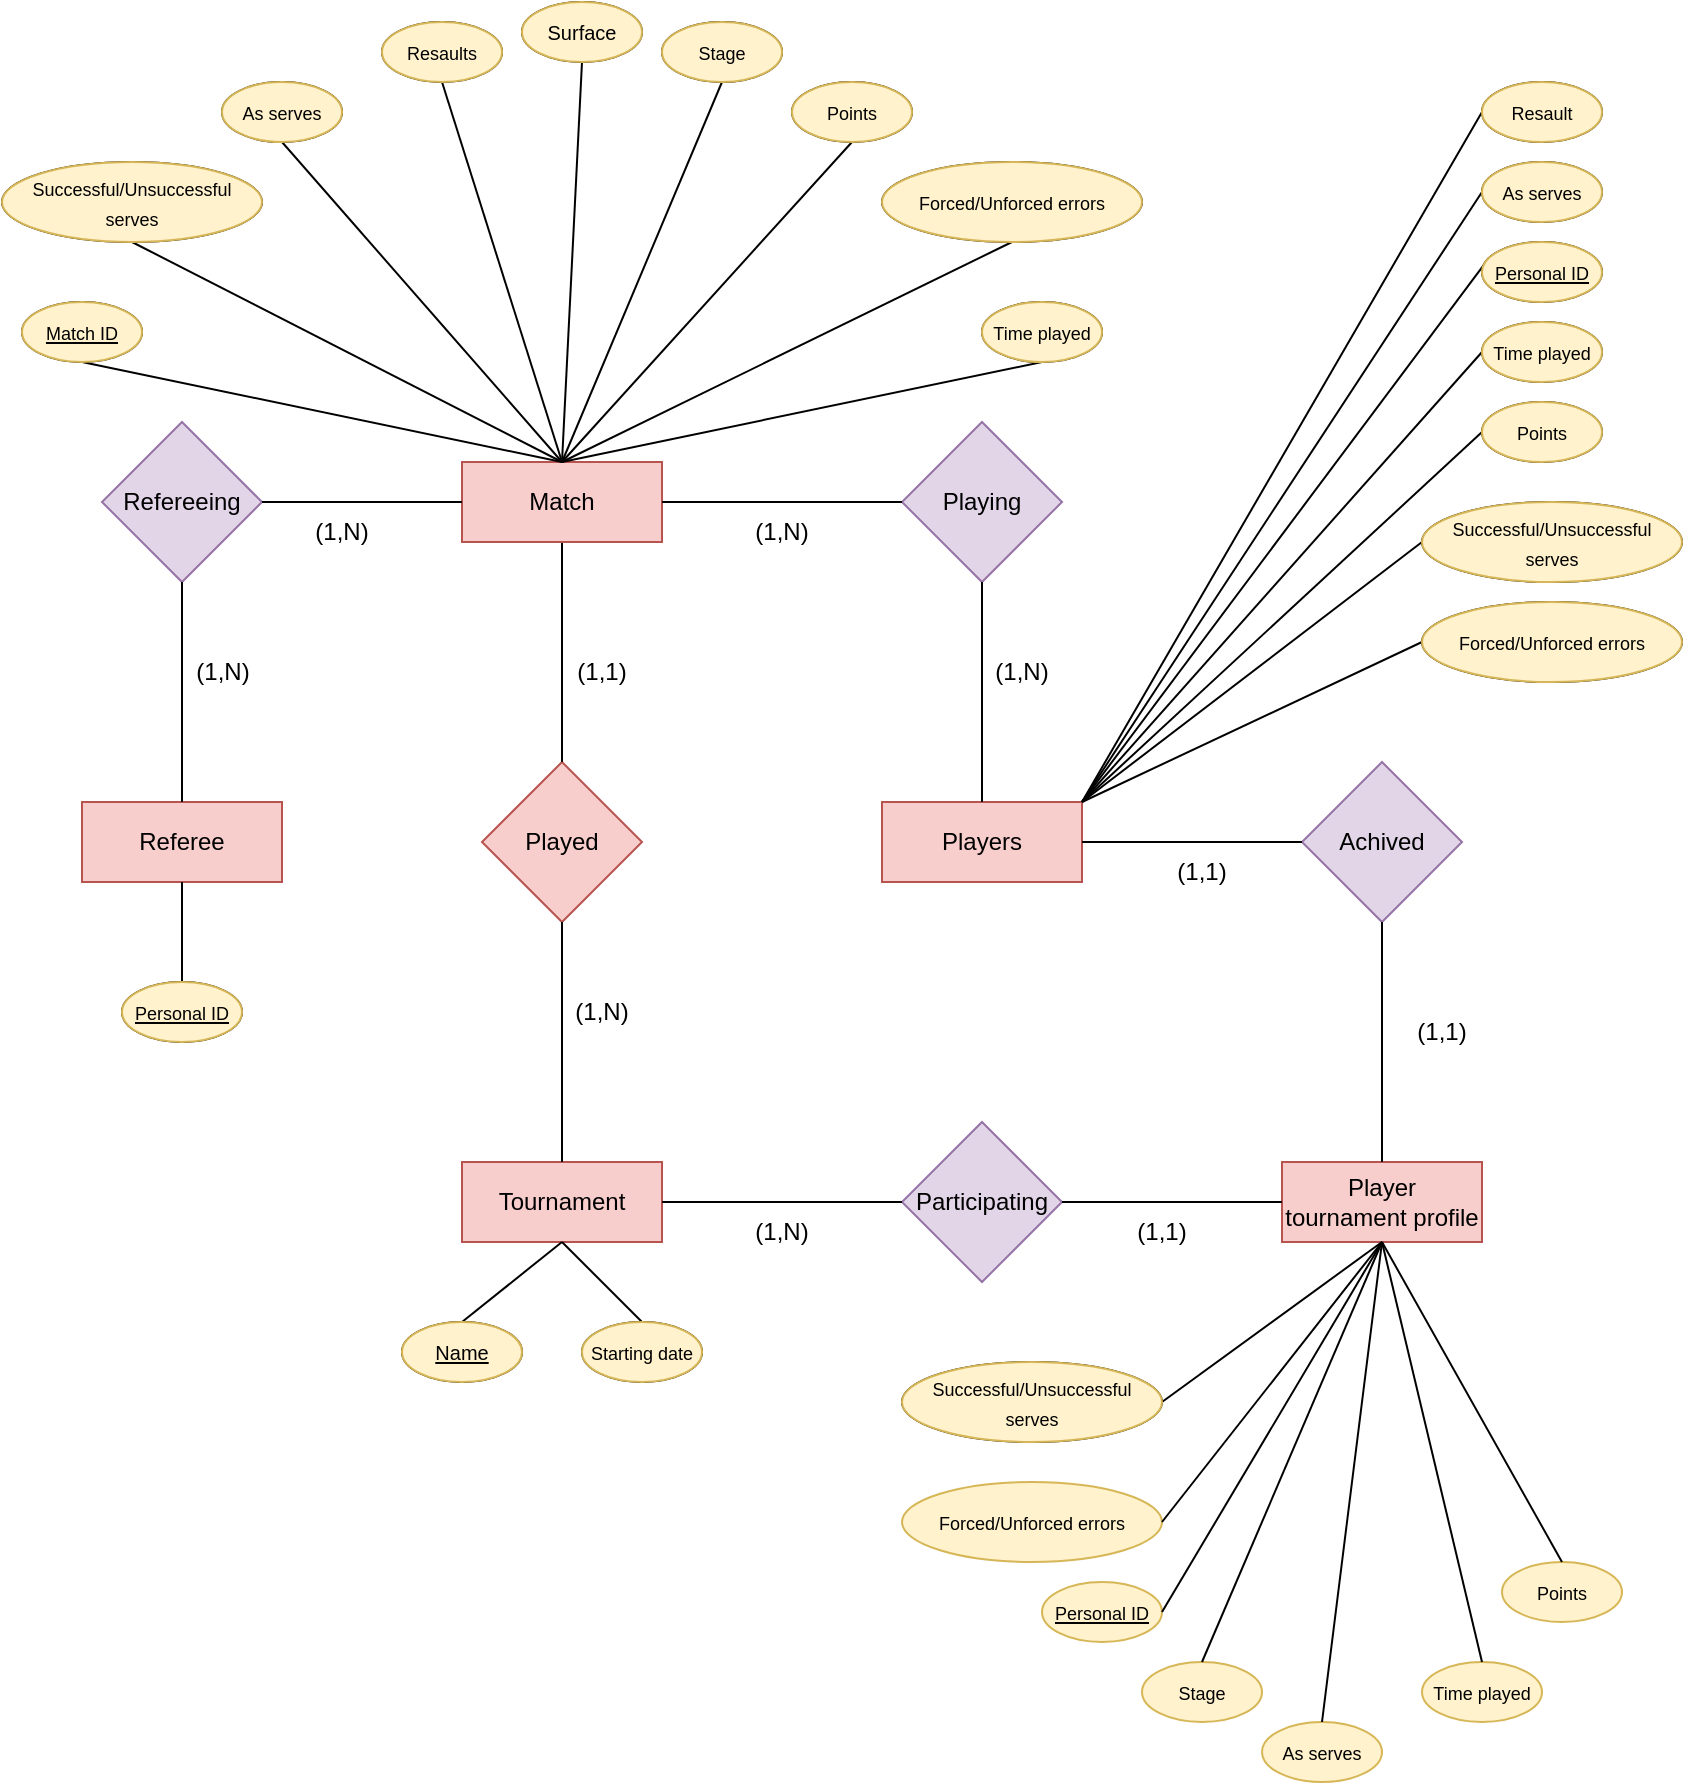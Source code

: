 <mxfile version="21.1.1" type="device">
  <diagram name="Page-1" id="ivi_GzzBbnTKShinMN6c">
    <mxGraphModel dx="1430" dy="756" grid="1" gridSize="10" guides="1" tooltips="1" connect="1" arrows="1" fold="1" page="1" pageScale="1" pageWidth="850" pageHeight="1100" math="0" shadow="0">
      <root>
        <mxCell id="0" />
        <mxCell id="1" parent="0" />
        <mxCell id="JiS2Ytl3aRO11iRvN7Su-1" value="Played" style="rhombus;whiteSpace=wrap;html=1;fillColor=#f8cecc;strokeColor=#b85450;" parent="1" vertex="1">
          <mxGeometry x="270" y="380" width="80" height="80" as="geometry" />
        </mxCell>
        <mxCell id="JiS2Ytl3aRO11iRvN7Su-2" value="" style="endArrow=none;html=1;rounded=0;entryX=0.5;entryY=1;entryDx=0;entryDy=0;" parent="1" target="JiS2Ytl3aRO11iRvN7Su-6" edge="1">
          <mxGeometry width="50" height="50" relative="1" as="geometry">
            <mxPoint x="310" y="380" as="sourcePoint" />
            <mxPoint x="290" y="340" as="targetPoint" />
          </mxGeometry>
        </mxCell>
        <mxCell id="JiS2Ytl3aRO11iRvN7Su-3" value="Tournament" style="rounded=0;whiteSpace=wrap;html=1;fillColor=#f8cecc;strokeColor=#b85450;" parent="1" vertex="1">
          <mxGeometry x="260" y="580" width="100" height="40" as="geometry" />
        </mxCell>
        <mxCell id="JiS2Ytl3aRO11iRvN7Su-4" value="" style="endArrow=none;html=1;rounded=0;exitX=0.5;exitY=0;exitDx=0;exitDy=0;" parent="1" source="JiS2Ytl3aRO11iRvN7Su-3" edge="1">
          <mxGeometry width="50" height="50" relative="1" as="geometry">
            <mxPoint x="260" y="510" as="sourcePoint" />
            <mxPoint x="310" y="460" as="targetPoint" />
          </mxGeometry>
        </mxCell>
        <mxCell id="JiS2Ytl3aRO11iRvN7Su-6" value="Match" style="rounded=0;whiteSpace=wrap;html=1;fillColor=#f8cecc;strokeColor=#b85450;" parent="1" vertex="1">
          <mxGeometry x="260" y="230" width="100" height="40" as="geometry" />
        </mxCell>
        <mxCell id="JiS2Ytl3aRO11iRvN7Su-9" value="(1,N)" style="text;html=1;strokeColor=none;fillColor=none;align=center;verticalAlign=middle;whiteSpace=wrap;rounded=0;" parent="1" vertex="1">
          <mxGeometry x="300" y="490" width="60" height="30" as="geometry" />
        </mxCell>
        <mxCell id="JiS2Ytl3aRO11iRvN7Su-10" value="(1,1)" style="text;html=1;strokeColor=none;fillColor=none;align=center;verticalAlign=middle;whiteSpace=wrap;rounded=0;" parent="1" vertex="1">
          <mxGeometry x="300" y="320" width="60" height="30" as="geometry" />
        </mxCell>
        <mxCell id="JiS2Ytl3aRO11iRvN7Su-11" value="Refereeing" style="rhombus;whiteSpace=wrap;html=1;fillColor=#e1d5e7;strokeColor=#9673a6;" parent="1" vertex="1">
          <mxGeometry x="80" y="210" width="80" height="80" as="geometry" />
        </mxCell>
        <mxCell id="JiS2Ytl3aRO11iRvN7Su-15" value="" style="endArrow=none;html=1;rounded=0;exitX=1;exitY=0.5;exitDx=0;exitDy=0;" parent="1" source="JiS2Ytl3aRO11iRvN7Su-11" edge="1">
          <mxGeometry width="50" height="50" relative="1" as="geometry">
            <mxPoint x="210" y="300" as="sourcePoint" />
            <mxPoint x="260" y="250" as="targetPoint" />
          </mxGeometry>
        </mxCell>
        <mxCell id="JiS2Ytl3aRO11iRvN7Su-17" value="Referee" style="rounded=0;whiteSpace=wrap;html=1;fillColor=#f8cecc;strokeColor=#b85450;" parent="1" vertex="1">
          <mxGeometry x="70" y="400" width="100" height="40" as="geometry" />
        </mxCell>
        <mxCell id="JiS2Ytl3aRO11iRvN7Su-18" value="" style="endArrow=none;html=1;rounded=0;exitX=0.5;exitY=0;exitDx=0;exitDy=0;" parent="1" source="JiS2Ytl3aRO11iRvN7Su-17" edge="1">
          <mxGeometry width="50" height="50" relative="1" as="geometry">
            <mxPoint x="70" y="340" as="sourcePoint" />
            <mxPoint x="120" y="290" as="targetPoint" />
          </mxGeometry>
        </mxCell>
        <mxCell id="JiS2Ytl3aRO11iRvN7Su-19" value="(1,N)" style="text;html=1;strokeColor=none;fillColor=none;align=center;verticalAlign=middle;whiteSpace=wrap;rounded=0;" parent="1" vertex="1">
          <mxGeometry x="170" y="250" width="60" height="30" as="geometry" />
        </mxCell>
        <mxCell id="JiS2Ytl3aRO11iRvN7Su-20" value="(1,N)" style="text;html=1;align=center;verticalAlign=middle;resizable=0;points=[];autosize=1;strokeColor=none;fillColor=none;" parent="1" vertex="1">
          <mxGeometry x="115" y="320" width="50" height="30" as="geometry" />
        </mxCell>
        <mxCell id="JiS2Ytl3aRO11iRvN7Su-22" value="Playing" style="rhombus;whiteSpace=wrap;html=1;fillColor=#e1d5e7;strokeColor=#9673a6;" parent="1" vertex="1">
          <mxGeometry x="480" y="210" width="80" height="80" as="geometry" />
        </mxCell>
        <mxCell id="JiS2Ytl3aRO11iRvN7Su-23" value="" style="endArrow=none;html=1;rounded=0;exitX=1;exitY=0.5;exitDx=0;exitDy=0;entryX=0;entryY=0.5;entryDx=0;entryDy=0;" parent="1" source="JiS2Ytl3aRO11iRvN7Su-6" target="JiS2Ytl3aRO11iRvN7Su-22" edge="1">
          <mxGeometry width="50" height="50" relative="1" as="geometry">
            <mxPoint x="380" y="300" as="sourcePoint" />
            <mxPoint x="430" y="250" as="targetPoint" />
          </mxGeometry>
        </mxCell>
        <mxCell id="JiS2Ytl3aRO11iRvN7Su-24" value="Players" style="rounded=0;whiteSpace=wrap;html=1;fillColor=#f8cecc;strokeColor=#b85450;" parent="1" vertex="1">
          <mxGeometry x="470" y="400" width="100" height="40" as="geometry" />
        </mxCell>
        <mxCell id="JiS2Ytl3aRO11iRvN7Su-25" value="" style="endArrow=none;html=1;rounded=0;entryX=0.5;entryY=1;entryDx=0;entryDy=0;" parent="1" target="JiS2Ytl3aRO11iRvN7Su-22" edge="1">
          <mxGeometry width="50" height="50" relative="1" as="geometry">
            <mxPoint x="520" y="400" as="sourcePoint" />
            <mxPoint x="570" y="350" as="targetPoint" />
          </mxGeometry>
        </mxCell>
        <mxCell id="JiS2Ytl3aRO11iRvN7Su-26" value="(1,N)" style="text;html=1;strokeColor=none;fillColor=none;align=center;verticalAlign=middle;whiteSpace=wrap;rounded=0;" parent="1" vertex="1">
          <mxGeometry x="510" y="320" width="60" height="30" as="geometry" />
        </mxCell>
        <mxCell id="JiS2Ytl3aRO11iRvN7Su-27" value="(1,N)" style="text;html=1;strokeColor=none;fillColor=none;align=center;verticalAlign=middle;whiteSpace=wrap;rounded=0;" parent="1" vertex="1">
          <mxGeometry x="390" y="250" width="60" height="30" as="geometry" />
        </mxCell>
        <mxCell id="JiS2Ytl3aRO11iRvN7Su-29" value="Participating" style="rhombus;whiteSpace=wrap;html=1;fillColor=#e1d5e7;strokeColor=#9673a6;" parent="1" vertex="1">
          <mxGeometry x="480" y="560" width="80" height="80" as="geometry" />
        </mxCell>
        <mxCell id="JiS2Ytl3aRO11iRvN7Su-31" value="" style="endArrow=none;html=1;rounded=0;exitX=1;exitY=0.5;exitDx=0;exitDy=0;" parent="1" source="JiS2Ytl3aRO11iRvN7Su-3" edge="1">
          <mxGeometry width="50" height="50" relative="1" as="geometry">
            <mxPoint x="430" y="650" as="sourcePoint" />
            <mxPoint x="480" y="600" as="targetPoint" />
          </mxGeometry>
        </mxCell>
        <mxCell id="JiS2Ytl3aRO11iRvN7Su-33" value="(1,N)" style="text;html=1;strokeColor=none;fillColor=none;align=center;verticalAlign=middle;whiteSpace=wrap;rounded=0;" parent="1" vertex="1">
          <mxGeometry x="390" y="600" width="60" height="30" as="geometry" />
        </mxCell>
        <mxCell id="JiS2Ytl3aRO11iRvN7Su-34" value="(1,1)" style="text;html=1;strokeColor=none;fillColor=none;align=center;verticalAlign=middle;whiteSpace=wrap;rounded=0;" parent="1" vertex="1">
          <mxGeometry x="600" y="420" width="60" height="30" as="geometry" />
        </mxCell>
        <mxCell id="JiS2Ytl3aRO11iRvN7Su-35" value="&lt;font style=&quot;font-size: 9px;&quot;&gt;&lt;u&gt;Personal ID&lt;/u&gt;&lt;/font&gt;" style="ellipse;whiteSpace=wrap;html=1;" parent="1" vertex="1">
          <mxGeometry x="90" y="490" width="60" height="30" as="geometry" />
        </mxCell>
        <mxCell id="JiS2Ytl3aRO11iRvN7Su-36" value="" style="endArrow=none;html=1;rounded=0;exitX=0.5;exitY=1;exitDx=0;exitDy=0;" parent="1" source="JiS2Ytl3aRO11iRvN7Su-17" edge="1">
          <mxGeometry width="50" height="50" relative="1" as="geometry">
            <mxPoint x="70" y="540" as="sourcePoint" />
            <mxPoint x="120" y="490" as="targetPoint" />
          </mxGeometry>
        </mxCell>
        <mxCell id="JiS2Ytl3aRO11iRvN7Su-37" value="&lt;font size=&quot;1&quot;&gt;&lt;u&gt;Name&lt;/u&gt;&lt;/font&gt;" style="ellipse;whiteSpace=wrap;html=1;" parent="1" vertex="1">
          <mxGeometry x="230" y="660" width="60" height="30" as="geometry" />
        </mxCell>
        <mxCell id="JiS2Ytl3aRO11iRvN7Su-38" value="&lt;font size=&quot;1&quot;&gt;&lt;span style=&quot;font-size: 9px;&quot;&gt;Starting date&lt;/span&gt;&lt;/font&gt;" style="ellipse;whiteSpace=wrap;html=1;" parent="1" vertex="1">
          <mxGeometry x="320" y="660" width="60" height="30" as="geometry" />
        </mxCell>
        <mxCell id="JiS2Ytl3aRO11iRvN7Su-39" value="" style="endArrow=none;html=1;rounded=0;entryX=0.5;entryY=1;entryDx=0;entryDy=0;" parent="1" target="JiS2Ytl3aRO11iRvN7Su-3" edge="1">
          <mxGeometry width="50" height="50" relative="1" as="geometry">
            <mxPoint x="260" y="660" as="sourcePoint" />
            <mxPoint x="310" y="610" as="targetPoint" />
          </mxGeometry>
        </mxCell>
        <mxCell id="JiS2Ytl3aRO11iRvN7Su-40" value="" style="endArrow=none;html=1;rounded=0;entryX=0.5;entryY=1;entryDx=0;entryDy=0;exitX=0.5;exitY=0;exitDx=0;exitDy=0;" parent="1" source="JiS2Ytl3aRO11iRvN7Su-38" target="JiS2Ytl3aRO11iRvN7Su-3" edge="1">
          <mxGeometry width="50" height="50" relative="1" as="geometry">
            <mxPoint x="270" y="670" as="sourcePoint" />
            <mxPoint x="320" y="630" as="targetPoint" />
          </mxGeometry>
        </mxCell>
        <mxCell id="JiS2Ytl3aRO11iRvN7Su-60" value="&lt;font style=&quot;font-size: 9px;&quot;&gt;&lt;u&gt;Personal ID&lt;/u&gt;&lt;/font&gt;" style="ellipse;whiteSpace=wrap;html=1;fillColor=#fff2cc;strokeColor=#d6b656;" parent="1" vertex="1">
          <mxGeometry x="550" y="790" width="60" height="30" as="geometry" />
        </mxCell>
        <mxCell id="JiS2Ytl3aRO11iRvN7Su-61" value="&lt;font style=&quot;font-size: 9px;&quot;&gt;&lt;u&gt;Match ID&lt;/u&gt;&lt;/font&gt;" style="ellipse;whiteSpace=wrap;html=1;" parent="1" vertex="1">
          <mxGeometry x="40" y="150" width="60" height="30" as="geometry" />
        </mxCell>
        <mxCell id="JiS2Ytl3aRO11iRvN7Su-62" value="&lt;font size=&quot;1&quot;&gt;&lt;span style=&quot;font-size: 9px;&quot;&gt;Successful/Unsuccessful serves&lt;/span&gt;&lt;/font&gt;" style="ellipse;whiteSpace=wrap;html=1;" parent="1" vertex="1">
          <mxGeometry x="30" y="80" width="130" height="40" as="geometry" />
        </mxCell>
        <mxCell id="JiS2Ytl3aRO11iRvN7Su-63" value="&lt;font size=&quot;1&quot;&gt;&lt;span style=&quot;font-size: 9px;&quot;&gt;As serves&lt;/span&gt;&lt;/font&gt;" style="ellipse;whiteSpace=wrap;html=1;" parent="1" vertex="1">
          <mxGeometry x="140" y="40" width="60" height="30" as="geometry" />
        </mxCell>
        <mxCell id="JiS2Ytl3aRO11iRvN7Su-64" value="&lt;font size=&quot;1&quot;&gt;&lt;span style=&quot;font-size: 9px;&quot;&gt;Points&lt;/span&gt;&lt;/font&gt;" style="ellipse;whiteSpace=wrap;html=1;" parent="1" vertex="1">
          <mxGeometry x="425" y="40" width="60" height="30" as="geometry" />
        </mxCell>
        <mxCell id="JiS2Ytl3aRO11iRvN7Su-68" value="&lt;font size=&quot;1&quot;&gt;&lt;span style=&quot;font-size: 9px;&quot;&gt;Forced/Unforced errors&lt;/span&gt;&lt;/font&gt;" style="ellipse;whiteSpace=wrap;html=1;" parent="1" vertex="1">
          <mxGeometry x="470" y="80" width="130" height="40" as="geometry" />
        </mxCell>
        <mxCell id="JiS2Ytl3aRO11iRvN7Su-69" value="&lt;font size=&quot;1&quot;&gt;&lt;span style=&quot;font-size: 9px;&quot;&gt;Time played&lt;/span&gt;&lt;/font&gt;" style="ellipse;whiteSpace=wrap;html=1;" parent="1" vertex="1">
          <mxGeometry x="520" y="150" width="60" height="30" as="geometry" />
        </mxCell>
        <mxCell id="JiS2Ytl3aRO11iRvN7Su-71" value="&lt;font size=&quot;1&quot;&gt;&lt;span style=&quot;font-size: 9px;&quot;&gt;Resaults&lt;/span&gt;&lt;/font&gt;" style="ellipse;whiteSpace=wrap;html=1;" parent="1" vertex="1">
          <mxGeometry x="220" y="10" width="60" height="30" as="geometry" />
        </mxCell>
        <mxCell id="JiS2Ytl3aRO11iRvN7Su-72" value="" style="endArrow=none;html=1;rounded=0;entryX=0.5;entryY=1;entryDx=0;entryDy=0;" parent="1" target="JiS2Ytl3aRO11iRvN7Su-61" edge="1">
          <mxGeometry width="50" height="50" relative="1" as="geometry">
            <mxPoint x="310" y="230" as="sourcePoint" />
            <mxPoint x="360" y="180" as="targetPoint" />
          </mxGeometry>
        </mxCell>
        <mxCell id="JiS2Ytl3aRO11iRvN7Su-73" value="" style="endArrow=none;html=1;rounded=0;entryX=0.5;entryY=1;entryDx=0;entryDy=0;" parent="1" target="JiS2Ytl3aRO11iRvN7Su-62" edge="1">
          <mxGeometry width="50" height="50" relative="1" as="geometry">
            <mxPoint x="310" y="230" as="sourcePoint" />
            <mxPoint x="230" y="160" as="targetPoint" />
          </mxGeometry>
        </mxCell>
        <mxCell id="JiS2Ytl3aRO11iRvN7Su-75" value="" style="endArrow=none;html=1;rounded=0;entryX=0.5;entryY=1;entryDx=0;entryDy=0;" parent="1" target="JiS2Ytl3aRO11iRvN7Su-71" edge="1">
          <mxGeometry width="50" height="50" relative="1" as="geometry">
            <mxPoint x="310" y="230" as="sourcePoint" />
            <mxPoint x="360" y="180" as="targetPoint" />
          </mxGeometry>
        </mxCell>
        <mxCell id="JiS2Ytl3aRO11iRvN7Su-76" value="" style="endArrow=none;html=1;rounded=0;entryX=0.5;entryY=1;entryDx=0;entryDy=0;" parent="1" target="JiS2Ytl3aRO11iRvN7Su-63" edge="1">
          <mxGeometry width="50" height="50" relative="1" as="geometry">
            <mxPoint x="310" y="230" as="sourcePoint" />
            <mxPoint x="360" y="180" as="targetPoint" />
          </mxGeometry>
        </mxCell>
        <mxCell id="JiS2Ytl3aRO11iRvN7Su-77" value="" style="endArrow=none;html=1;rounded=0;entryX=0.5;entryY=1;entryDx=0;entryDy=0;" parent="1" target="JiS2Ytl3aRO11iRvN7Su-64" edge="1">
          <mxGeometry width="50" height="50" relative="1" as="geometry">
            <mxPoint x="310" y="230" as="sourcePoint" />
            <mxPoint x="360" y="180" as="targetPoint" />
          </mxGeometry>
        </mxCell>
        <mxCell id="JiS2Ytl3aRO11iRvN7Su-78" value="" style="endArrow=none;html=1;rounded=0;entryX=0.5;entryY=1;entryDx=0;entryDy=0;" parent="1" target="JiS2Ytl3aRO11iRvN7Su-68" edge="1">
          <mxGeometry width="50" height="50" relative="1" as="geometry">
            <mxPoint x="310" y="230" as="sourcePoint" />
            <mxPoint x="360" y="180" as="targetPoint" />
          </mxGeometry>
        </mxCell>
        <mxCell id="JiS2Ytl3aRO11iRvN7Su-79" value="" style="endArrow=none;html=1;rounded=0;entryX=0.5;entryY=1;entryDx=0;entryDy=0;" parent="1" target="JiS2Ytl3aRO11iRvN7Su-69" edge="1">
          <mxGeometry width="50" height="50" relative="1" as="geometry">
            <mxPoint x="310" y="230" as="sourcePoint" />
            <mxPoint x="360" y="180" as="targetPoint" />
          </mxGeometry>
        </mxCell>
        <mxCell id="JiS2Ytl3aRO11iRvN7Su-81" value="&lt;font size=&quot;1&quot;&gt;&lt;span style=&quot;font-size: 9px;&quot;&gt;Successful/Unsuccessful serves&lt;/span&gt;&lt;/font&gt;" style="ellipse;whiteSpace=wrap;html=1;" parent="1" vertex="1">
          <mxGeometry x="480" y="680" width="130" height="40" as="geometry" />
        </mxCell>
        <mxCell id="JiS2Ytl3aRO11iRvN7Su-83" value="&lt;font size=&quot;1&quot;&gt;&lt;span style=&quot;font-size: 9px;&quot;&gt;As serves&lt;/span&gt;&lt;/font&gt;" style="ellipse;whiteSpace=wrap;html=1;fillColor=#fff2cc;strokeColor=#d6b656;" parent="1" vertex="1">
          <mxGeometry x="660" y="860" width="60" height="30" as="geometry" />
        </mxCell>
        <mxCell id="JiS2Ytl3aRO11iRvN7Su-84" value="&lt;font size=&quot;1&quot;&gt;&lt;span style=&quot;font-size: 9px;&quot;&gt;Forced/Unforced errors&lt;/span&gt;&lt;/font&gt;" style="ellipse;whiteSpace=wrap;html=1;fillColor=#fff2cc;strokeColor=#d6b656;" parent="1" vertex="1">
          <mxGeometry x="480" y="740" width="130" height="40" as="geometry" />
        </mxCell>
        <mxCell id="JiS2Ytl3aRO11iRvN7Su-85" value="&lt;font size=&quot;1&quot;&gt;&lt;span style=&quot;font-size: 9px;&quot;&gt;Points&lt;/span&gt;&lt;/font&gt;" style="ellipse;whiteSpace=wrap;html=1;fillColor=#fff2cc;strokeColor=#d6b656;" parent="1" vertex="1">
          <mxGeometry x="780" y="780" width="60" height="30" as="geometry" />
        </mxCell>
        <mxCell id="JiS2Ytl3aRO11iRvN7Su-86" value="&lt;font size=&quot;1&quot;&gt;&lt;span style=&quot;font-size: 9px;&quot;&gt;Time played&lt;/span&gt;&lt;/font&gt;" style="ellipse;whiteSpace=wrap;html=1;fillColor=#fff2cc;strokeColor=#d6b656;" parent="1" vertex="1">
          <mxGeometry x="740" y="830" width="60" height="30" as="geometry" />
        </mxCell>
        <mxCell id="JiS2Ytl3aRO11iRvN7Su-88" value="&lt;font size=&quot;1&quot;&gt;&lt;span style=&quot;font-size: 9px;&quot;&gt;Stage&lt;/span&gt;&lt;/font&gt;" style="ellipse;whiteSpace=wrap;html=1;" parent="1" vertex="1">
          <mxGeometry x="360" y="10" width="60" height="30" as="geometry" />
        </mxCell>
        <mxCell id="JiS2Ytl3aRO11iRvN7Su-89" value="" style="endArrow=none;html=1;rounded=0;entryX=0.5;entryY=1;entryDx=0;entryDy=0;" parent="1" target="JiS2Ytl3aRO11iRvN7Su-88" edge="1">
          <mxGeometry width="50" height="50" relative="1" as="geometry">
            <mxPoint x="310" y="230" as="sourcePoint" />
            <mxPoint x="355" y="180" as="targetPoint" />
          </mxGeometry>
        </mxCell>
        <mxCell id="JiS2Ytl3aRO11iRvN7Su-92" value="&lt;font size=&quot;1&quot;&gt;Surface&lt;/font&gt;" style="ellipse;whiteSpace=wrap;html=1;" parent="1" vertex="1">
          <mxGeometry x="290" width="60" height="30" as="geometry" />
        </mxCell>
        <mxCell id="JiS2Ytl3aRO11iRvN7Su-97" value="" style="endArrow=none;html=1;rounded=0;entryX=0.5;entryY=1;entryDx=0;entryDy=0;" parent="1" target="JiS2Ytl3aRO11iRvN7Su-92" edge="1">
          <mxGeometry width="50" height="50" relative="1" as="geometry">
            <mxPoint x="310" y="230" as="sourcePoint" />
            <mxPoint x="360" y="180" as="targetPoint" />
          </mxGeometry>
        </mxCell>
        <mxCell id="JiS2Ytl3aRO11iRvN7Su-98" value="Player tournament profile" style="rounded=0;whiteSpace=wrap;html=1;fillColor=#f8cecc;strokeColor=#b85450;" parent="1" vertex="1">
          <mxGeometry x="670" y="580" width="100" height="40" as="geometry" />
        </mxCell>
        <mxCell id="JiS2Ytl3aRO11iRvN7Su-99" value="" style="endArrow=none;html=1;rounded=0;entryX=0;entryY=0.5;entryDx=0;entryDy=0;" parent="1" target="JiS2Ytl3aRO11iRvN7Su-98" edge="1">
          <mxGeometry width="50" height="50" relative="1" as="geometry">
            <mxPoint x="560" y="600" as="sourcePoint" />
            <mxPoint x="610" y="550" as="targetPoint" />
          </mxGeometry>
        </mxCell>
        <mxCell id="JiS2Ytl3aRO11iRvN7Su-100" value="Achived" style="rhombus;whiteSpace=wrap;html=1;fillColor=#e1d5e7;strokeColor=#9673a6;" parent="1" vertex="1">
          <mxGeometry x="680" y="380" width="80" height="80" as="geometry" />
        </mxCell>
        <mxCell id="JiS2Ytl3aRO11iRvN7Su-101" value="" style="endArrow=none;html=1;rounded=0;entryX=0;entryY=0.5;entryDx=0;entryDy=0;exitX=1;exitY=0.5;exitDx=0;exitDy=0;" parent="1" source="JiS2Ytl3aRO11iRvN7Su-24" target="JiS2Ytl3aRO11iRvN7Su-100" edge="1">
          <mxGeometry width="50" height="50" relative="1" as="geometry">
            <mxPoint x="570" y="430" as="sourcePoint" />
            <mxPoint x="620" y="380" as="targetPoint" />
          </mxGeometry>
        </mxCell>
        <mxCell id="JiS2Ytl3aRO11iRvN7Su-103" value="" style="endArrow=none;html=1;rounded=0;exitX=0.5;exitY=0;exitDx=0;exitDy=0;" parent="1" source="JiS2Ytl3aRO11iRvN7Su-98" edge="1">
          <mxGeometry width="50" height="50" relative="1" as="geometry">
            <mxPoint x="670" y="510" as="sourcePoint" />
            <mxPoint x="720" y="460" as="targetPoint" />
          </mxGeometry>
        </mxCell>
        <mxCell id="JiS2Ytl3aRO11iRvN7Su-104" value="(1,1)" style="text;html=1;strokeColor=none;fillColor=none;align=center;verticalAlign=middle;whiteSpace=wrap;rounded=0;" parent="1" vertex="1">
          <mxGeometry x="720" y="500" width="60" height="30" as="geometry" />
        </mxCell>
        <mxCell id="JiS2Ytl3aRO11iRvN7Su-105" value="(1,1)" style="text;html=1;strokeColor=none;fillColor=none;align=center;verticalAlign=middle;whiteSpace=wrap;rounded=0;" parent="1" vertex="1">
          <mxGeometry x="580" y="600" width="60" height="30" as="geometry" />
        </mxCell>
        <mxCell id="JiS2Ytl3aRO11iRvN7Su-106" value="&lt;font style=&quot;font-size: 9px;&quot;&gt;&lt;u&gt;Personal ID&lt;/u&gt;&lt;/font&gt;" style="ellipse;whiteSpace=wrap;html=1;" parent="1" vertex="1">
          <mxGeometry x="770" y="120" width="60" height="30" as="geometry" />
        </mxCell>
        <mxCell id="JiS2Ytl3aRO11iRvN7Su-107" value="&lt;font size=&quot;1&quot;&gt;&lt;span style=&quot;font-size: 9px;&quot;&gt;Successful/Unsuccessful serves&lt;/span&gt;&lt;/font&gt;" style="ellipse;whiteSpace=wrap;html=1;" parent="1" vertex="1">
          <mxGeometry x="740" y="250" width="130" height="40" as="geometry" />
        </mxCell>
        <mxCell id="JiS2Ytl3aRO11iRvN7Su-108" value="&lt;font size=&quot;1&quot;&gt;&lt;span style=&quot;font-size: 9px;&quot;&gt;As serves&lt;/span&gt;&lt;/font&gt;" style="ellipse;whiteSpace=wrap;html=1;" parent="1" vertex="1">
          <mxGeometry x="770" y="80" width="60" height="30" as="geometry" />
        </mxCell>
        <mxCell id="JiS2Ytl3aRO11iRvN7Su-109" value="&lt;font size=&quot;1&quot;&gt;&lt;span style=&quot;font-size: 9px;&quot;&gt;Time played&lt;/span&gt;&lt;/font&gt;" style="ellipse;whiteSpace=wrap;html=1;" parent="1" vertex="1">
          <mxGeometry x="770" y="160" width="60" height="30" as="geometry" />
        </mxCell>
        <mxCell id="JiS2Ytl3aRO11iRvN7Su-110" value="&lt;font size=&quot;1&quot;&gt;&lt;span style=&quot;font-size: 9px;&quot;&gt;Forced/Unforced errors&lt;/span&gt;&lt;/font&gt;" style="ellipse;whiteSpace=wrap;html=1;" parent="1" vertex="1">
          <mxGeometry x="740" y="300" width="130" height="40" as="geometry" />
        </mxCell>
        <mxCell id="JiS2Ytl3aRO11iRvN7Su-111" value="&lt;font size=&quot;1&quot;&gt;&lt;span style=&quot;font-size: 9px;&quot;&gt;Points&lt;/span&gt;&lt;/font&gt;" style="ellipse;whiteSpace=wrap;html=1;" parent="1" vertex="1">
          <mxGeometry x="770" y="200" width="60" height="30" as="geometry" />
        </mxCell>
        <mxCell id="JiS2Ytl3aRO11iRvN7Su-112" value="&lt;font size=&quot;1&quot;&gt;&lt;span style=&quot;font-size: 9px;&quot;&gt;Resault&lt;/span&gt;&lt;/font&gt;" style="ellipse;whiteSpace=wrap;html=1;" parent="1" vertex="1">
          <mxGeometry x="770" y="40" width="60" height="30" as="geometry" />
        </mxCell>
        <mxCell id="JiS2Ytl3aRO11iRvN7Su-115" value="&lt;font size=&quot;1&quot;&gt;&lt;span style=&quot;font-size: 9px;&quot;&gt;Stage&lt;/span&gt;&lt;/font&gt;" style="ellipse;whiteSpace=wrap;html=1;fillColor=#fff2cc;strokeColor=#d6b656;" parent="1" vertex="1">
          <mxGeometry x="600" y="830" width="60" height="30" as="geometry" />
        </mxCell>
        <mxCell id="JiS2Ytl3aRO11iRvN7Su-117" value="" style="endArrow=none;html=1;rounded=0;entryX=0;entryY=0.5;entryDx=0;entryDy=0;" parent="1" target="JiS2Ytl3aRO11iRvN7Su-112" edge="1">
          <mxGeometry width="50" height="50" relative="1" as="geometry">
            <mxPoint x="570" y="400" as="sourcePoint" />
            <mxPoint x="620" y="350" as="targetPoint" />
          </mxGeometry>
        </mxCell>
        <mxCell id="JiS2Ytl3aRO11iRvN7Su-118" value="" style="endArrow=none;html=1;rounded=0;entryX=0;entryY=0.5;entryDx=0;entryDy=0;" parent="1" target="JiS2Ytl3aRO11iRvN7Su-108" edge="1">
          <mxGeometry width="50" height="50" relative="1" as="geometry">
            <mxPoint x="570" y="400" as="sourcePoint" />
            <mxPoint x="620" y="350" as="targetPoint" />
          </mxGeometry>
        </mxCell>
        <mxCell id="JiS2Ytl3aRO11iRvN7Su-119" value="" style="endArrow=none;html=1;rounded=0;entryX=0.017;entryY=0.378;entryDx=0;entryDy=0;entryPerimeter=0;" parent="1" target="JiS2Ytl3aRO11iRvN7Su-106" edge="1">
          <mxGeometry width="50" height="50" relative="1" as="geometry">
            <mxPoint x="570" y="400" as="sourcePoint" />
            <mxPoint x="750" y="160" as="targetPoint" />
          </mxGeometry>
        </mxCell>
        <mxCell id="JiS2Ytl3aRO11iRvN7Su-120" value="" style="endArrow=none;html=1;rounded=0;exitX=1;exitY=0;exitDx=0;exitDy=0;entryX=0;entryY=0.5;entryDx=0;entryDy=0;" parent="1" source="JiS2Ytl3aRO11iRvN7Su-24" target="JiS2Ytl3aRO11iRvN7Su-109" edge="1">
          <mxGeometry width="50" height="50" relative="1" as="geometry">
            <mxPoint x="700" y="250" as="sourcePoint" />
            <mxPoint x="750" y="200" as="targetPoint" />
          </mxGeometry>
        </mxCell>
        <mxCell id="JiS2Ytl3aRO11iRvN7Su-121" value="" style="endArrow=none;html=1;rounded=0;entryX=0;entryY=0.5;entryDx=0;entryDy=0;" parent="1" target="JiS2Ytl3aRO11iRvN7Su-111" edge="1">
          <mxGeometry width="50" height="50" relative="1" as="geometry">
            <mxPoint x="570" y="400" as="sourcePoint" />
            <mxPoint x="620" y="350" as="targetPoint" />
          </mxGeometry>
        </mxCell>
        <mxCell id="JiS2Ytl3aRO11iRvN7Su-122" value="" style="endArrow=none;html=1;rounded=0;entryX=0;entryY=0.5;entryDx=0;entryDy=0;" parent="1" target="JiS2Ytl3aRO11iRvN7Su-107" edge="1">
          <mxGeometry width="50" height="50" relative="1" as="geometry">
            <mxPoint x="570" y="400" as="sourcePoint" />
            <mxPoint x="620" y="350" as="targetPoint" />
          </mxGeometry>
        </mxCell>
        <mxCell id="JiS2Ytl3aRO11iRvN7Su-123" value="" style="endArrow=none;html=1;rounded=0;entryX=0;entryY=0.5;entryDx=0;entryDy=0;" parent="1" target="JiS2Ytl3aRO11iRvN7Su-110" edge="1">
          <mxGeometry width="50" height="50" relative="1" as="geometry">
            <mxPoint x="570" y="400" as="sourcePoint" />
            <mxPoint x="620" y="350" as="targetPoint" />
          </mxGeometry>
        </mxCell>
        <mxCell id="JiS2Ytl3aRO11iRvN7Su-124" value="" style="endArrow=none;html=1;rounded=0;exitX=1;exitY=0.5;exitDx=0;exitDy=0;" parent="1" source="JiS2Ytl3aRO11iRvN7Su-81" edge="1">
          <mxGeometry width="50" height="50" relative="1" as="geometry">
            <mxPoint x="670" y="670" as="sourcePoint" />
            <mxPoint x="720" y="620" as="targetPoint" />
          </mxGeometry>
        </mxCell>
        <mxCell id="JiS2Ytl3aRO11iRvN7Su-125" value="" style="endArrow=none;html=1;rounded=0;exitX=1;exitY=0.5;exitDx=0;exitDy=0;" parent="1" source="JiS2Ytl3aRO11iRvN7Su-84" edge="1">
          <mxGeometry width="50" height="50" relative="1" as="geometry">
            <mxPoint x="670" y="670" as="sourcePoint" />
            <mxPoint x="720" y="620" as="targetPoint" />
          </mxGeometry>
        </mxCell>
        <mxCell id="JiS2Ytl3aRO11iRvN7Su-126" value="" style="endArrow=none;html=1;rounded=0;exitX=1;exitY=0.5;exitDx=0;exitDy=0;" parent="1" source="JiS2Ytl3aRO11iRvN7Su-60" edge="1">
          <mxGeometry width="50" height="50" relative="1" as="geometry">
            <mxPoint x="670" y="670" as="sourcePoint" />
            <mxPoint x="720" y="620" as="targetPoint" />
          </mxGeometry>
        </mxCell>
        <mxCell id="JiS2Ytl3aRO11iRvN7Su-127" value="" style="endArrow=none;html=1;rounded=0;exitX=0.5;exitY=0;exitDx=0;exitDy=0;" parent="1" source="JiS2Ytl3aRO11iRvN7Su-115" edge="1">
          <mxGeometry width="50" height="50" relative="1" as="geometry">
            <mxPoint x="700" y="730" as="sourcePoint" />
            <mxPoint x="720" y="620" as="targetPoint" />
          </mxGeometry>
        </mxCell>
        <mxCell id="JiS2Ytl3aRO11iRvN7Su-128" value="" style="endArrow=none;html=1;rounded=0;exitX=0.5;exitY=0;exitDx=0;exitDy=0;" parent="1" source="JiS2Ytl3aRO11iRvN7Su-83" edge="1">
          <mxGeometry width="50" height="50" relative="1" as="geometry">
            <mxPoint x="670" y="670" as="sourcePoint" />
            <mxPoint x="720" y="620" as="targetPoint" />
          </mxGeometry>
        </mxCell>
        <mxCell id="JiS2Ytl3aRO11iRvN7Su-129" value="" style="endArrow=none;html=1;rounded=0;exitX=0.5;exitY=0;exitDx=0;exitDy=0;" parent="1" source="JiS2Ytl3aRO11iRvN7Su-86" edge="1">
          <mxGeometry width="50" height="50" relative="1" as="geometry">
            <mxPoint x="670" y="670" as="sourcePoint" />
            <mxPoint x="720" y="620" as="targetPoint" />
          </mxGeometry>
        </mxCell>
        <mxCell id="JiS2Ytl3aRO11iRvN7Su-130" value="" style="endArrow=none;html=1;rounded=0;exitX=0.5;exitY=0;exitDx=0;exitDy=0;" parent="1" source="JiS2Ytl3aRO11iRvN7Su-85" edge="1">
          <mxGeometry width="50" height="50" relative="1" as="geometry">
            <mxPoint x="670" y="670" as="sourcePoint" />
            <mxPoint x="720" y="620" as="targetPoint" />
          </mxGeometry>
        </mxCell>
        <mxCell id="gjMS_P8bk0o3SLN0zVJh-1" value="&lt;font size=&quot;1&quot;&gt;&lt;span style=&quot;font-size: 9px;&quot;&gt;Forced/Unforced errors&lt;/span&gt;&lt;/font&gt;" style="ellipse;whiteSpace=wrap;html=1;fillColor=#fff2cc;strokeColor=#d6b656;" vertex="1" parent="1">
          <mxGeometry x="740" y="300" width="130" height="40" as="geometry" />
        </mxCell>
        <mxCell id="gjMS_P8bk0o3SLN0zVJh-2" value="&lt;font size=&quot;1&quot;&gt;&lt;span style=&quot;font-size: 9px;&quot;&gt;Successful/Unsuccessful serves&lt;/span&gt;&lt;/font&gt;" style="ellipse;whiteSpace=wrap;html=1;fillColor=#fff2cc;strokeColor=#d6b656;" vertex="1" parent="1">
          <mxGeometry x="740" y="250" width="130" height="40" as="geometry" />
        </mxCell>
        <mxCell id="gjMS_P8bk0o3SLN0zVJh-3" value="&lt;font size=&quot;1&quot;&gt;&lt;span style=&quot;font-size: 9px;&quot;&gt;Points&lt;/span&gt;&lt;/font&gt;" style="ellipse;whiteSpace=wrap;html=1;fillColor=#fff2cc;strokeColor=#d6b656;" vertex="1" parent="1">
          <mxGeometry x="770" y="200" width="60" height="30" as="geometry" />
        </mxCell>
        <mxCell id="gjMS_P8bk0o3SLN0zVJh-4" value="&lt;font size=&quot;1&quot;&gt;&lt;span style=&quot;font-size: 9px;&quot;&gt;Time played&lt;/span&gt;&lt;/font&gt;" style="ellipse;whiteSpace=wrap;html=1;fillColor=#fff2cc;strokeColor=#d6b656;" vertex="1" parent="1">
          <mxGeometry x="770" y="160" width="60" height="30" as="geometry" />
        </mxCell>
        <mxCell id="gjMS_P8bk0o3SLN0zVJh-5" value="&lt;font style=&quot;font-size: 9px;&quot;&gt;&lt;u&gt;Personal ID&lt;/u&gt;&lt;/font&gt;" style="ellipse;whiteSpace=wrap;html=1;fillColor=#fff2cc;strokeColor=#d6b656;" vertex="1" parent="1">
          <mxGeometry x="770" y="120" width="60" height="30" as="geometry" />
        </mxCell>
        <mxCell id="gjMS_P8bk0o3SLN0zVJh-6" value="&lt;font size=&quot;1&quot;&gt;&lt;span style=&quot;font-size: 9px;&quot;&gt;As serves&lt;/span&gt;&lt;/font&gt;" style="ellipse;whiteSpace=wrap;html=1;fillColor=#fff2cc;strokeColor=#d6b656;" vertex="1" parent="1">
          <mxGeometry x="770" y="80" width="60" height="30" as="geometry" />
        </mxCell>
        <mxCell id="gjMS_P8bk0o3SLN0zVJh-7" value="&lt;font size=&quot;1&quot;&gt;&lt;span style=&quot;font-size: 9px;&quot;&gt;Resault&lt;/span&gt;&lt;/font&gt;" style="ellipse;whiteSpace=wrap;html=1;fillColor=#fff2cc;strokeColor=#d6b656;" vertex="1" parent="1">
          <mxGeometry x="770" y="40" width="60" height="30" as="geometry" />
        </mxCell>
        <mxCell id="gjMS_P8bk0o3SLN0zVJh-8" value="&lt;font size=&quot;1&quot;&gt;&lt;span style=&quot;font-size: 9px;&quot;&gt;Time played&lt;/span&gt;&lt;/font&gt;" style="ellipse;whiteSpace=wrap;html=1;fillColor=#fff2cc;strokeColor=#d6b656;" vertex="1" parent="1">
          <mxGeometry x="520" y="150" width="60" height="30" as="geometry" />
        </mxCell>
        <mxCell id="gjMS_P8bk0o3SLN0zVJh-9" value="&lt;font size=&quot;1&quot;&gt;&lt;span style=&quot;font-size: 9px;&quot;&gt;Forced/Unforced errors&lt;/span&gt;&lt;/font&gt;" style="ellipse;whiteSpace=wrap;html=1;fillColor=#fff2cc;strokeColor=#d6b656;" vertex="1" parent="1">
          <mxGeometry x="470" y="80" width="130" height="40" as="geometry" />
        </mxCell>
        <mxCell id="gjMS_P8bk0o3SLN0zVJh-10" value="&lt;font size=&quot;1&quot;&gt;&lt;span style=&quot;font-size: 9px;&quot;&gt;Points&lt;/span&gt;&lt;/font&gt;" style="ellipse;whiteSpace=wrap;html=1;fillColor=#fff2cc;strokeColor=#d6b656;" vertex="1" parent="1">
          <mxGeometry x="425" y="40" width="60" height="30" as="geometry" />
        </mxCell>
        <mxCell id="gjMS_P8bk0o3SLN0zVJh-11" value="&lt;font size=&quot;1&quot;&gt;&lt;span style=&quot;font-size: 9px;&quot;&gt;Stage&lt;/span&gt;&lt;/font&gt;" style="ellipse;whiteSpace=wrap;html=1;fillColor=#fff2cc;strokeColor=#d6b656;" vertex="1" parent="1">
          <mxGeometry x="360" y="10" width="60" height="30" as="geometry" />
        </mxCell>
        <mxCell id="gjMS_P8bk0o3SLN0zVJh-12" value="&lt;font size=&quot;1&quot;&gt;Surface&lt;/font&gt;" style="ellipse;whiteSpace=wrap;html=1;fillColor=#fff2cc;strokeColor=#d6b656;" vertex="1" parent="1">
          <mxGeometry x="290" width="60" height="30" as="geometry" />
        </mxCell>
        <mxCell id="gjMS_P8bk0o3SLN0zVJh-13" value="&lt;font size=&quot;1&quot;&gt;&lt;span style=&quot;font-size: 9px;&quot;&gt;Resaults&lt;/span&gt;&lt;/font&gt;" style="ellipse;whiteSpace=wrap;html=1;fillColor=#fff2cc;strokeColor=#d6b656;" vertex="1" parent="1">
          <mxGeometry x="220" y="10" width="60" height="30" as="geometry" />
        </mxCell>
        <mxCell id="gjMS_P8bk0o3SLN0zVJh-14" value="&lt;font size=&quot;1&quot;&gt;&lt;span style=&quot;font-size: 9px;&quot;&gt;As serves&lt;/span&gt;&lt;/font&gt;" style="ellipse;whiteSpace=wrap;html=1;fillColor=#fff2cc;strokeColor=#d6b656;" vertex="1" parent="1">
          <mxGeometry x="140" y="40" width="60" height="30" as="geometry" />
        </mxCell>
        <mxCell id="gjMS_P8bk0o3SLN0zVJh-15" value="&lt;font size=&quot;1&quot;&gt;&lt;span style=&quot;font-size: 9px;&quot;&gt;Successful/Unsuccessful serves&lt;/span&gt;&lt;/font&gt;" style="ellipse;whiteSpace=wrap;html=1;fillColor=#fff2cc;strokeColor=#d6b656;" vertex="1" parent="1">
          <mxGeometry x="30" y="80" width="130" height="40" as="geometry" />
        </mxCell>
        <mxCell id="gjMS_P8bk0o3SLN0zVJh-16" value="&lt;font style=&quot;font-size: 9px;&quot;&gt;&lt;u&gt;Match ID&lt;/u&gt;&lt;/font&gt;" style="ellipse;whiteSpace=wrap;html=1;fillColor=#fff2cc;strokeColor=#d6b656;" vertex="1" parent="1">
          <mxGeometry x="40" y="150" width="60" height="30" as="geometry" />
        </mxCell>
        <mxCell id="gjMS_P8bk0o3SLN0zVJh-17" value="&lt;font style=&quot;font-size: 9px;&quot;&gt;&lt;u&gt;Personal ID&lt;/u&gt;&lt;/font&gt;" style="ellipse;whiteSpace=wrap;html=1;fillColor=#fff2cc;strokeColor=#d6b656;" vertex="1" parent="1">
          <mxGeometry x="90" y="490" width="60" height="30" as="geometry" />
        </mxCell>
        <mxCell id="gjMS_P8bk0o3SLN0zVJh-18" value="&lt;font size=&quot;1&quot;&gt;&lt;u&gt;Name&lt;/u&gt;&lt;/font&gt;" style="ellipse;whiteSpace=wrap;html=1;fillColor=#fff2cc;strokeColor=#d6b656;" vertex="1" parent="1">
          <mxGeometry x="230" y="660" width="60" height="30" as="geometry" />
        </mxCell>
        <mxCell id="gjMS_P8bk0o3SLN0zVJh-19" value="&lt;font size=&quot;1&quot;&gt;&lt;span style=&quot;font-size: 9px;&quot;&gt;Starting date&lt;/span&gt;&lt;/font&gt;" style="ellipse;whiteSpace=wrap;html=1;fillColor=#fff2cc;strokeColor=#d6b656;" vertex="1" parent="1">
          <mxGeometry x="320" y="660" width="60" height="30" as="geometry" />
        </mxCell>
        <mxCell id="gjMS_P8bk0o3SLN0zVJh-20" value="&lt;font size=&quot;1&quot;&gt;&lt;span style=&quot;font-size: 9px;&quot;&gt;Successful/Unsuccessful serves&lt;/span&gt;&lt;/font&gt;" style="ellipse;whiteSpace=wrap;html=1;fillColor=#fff2cc;strokeColor=#d6b656;" vertex="1" parent="1">
          <mxGeometry x="480" y="680" width="130" height="40" as="geometry" />
        </mxCell>
      </root>
    </mxGraphModel>
  </diagram>
</mxfile>
